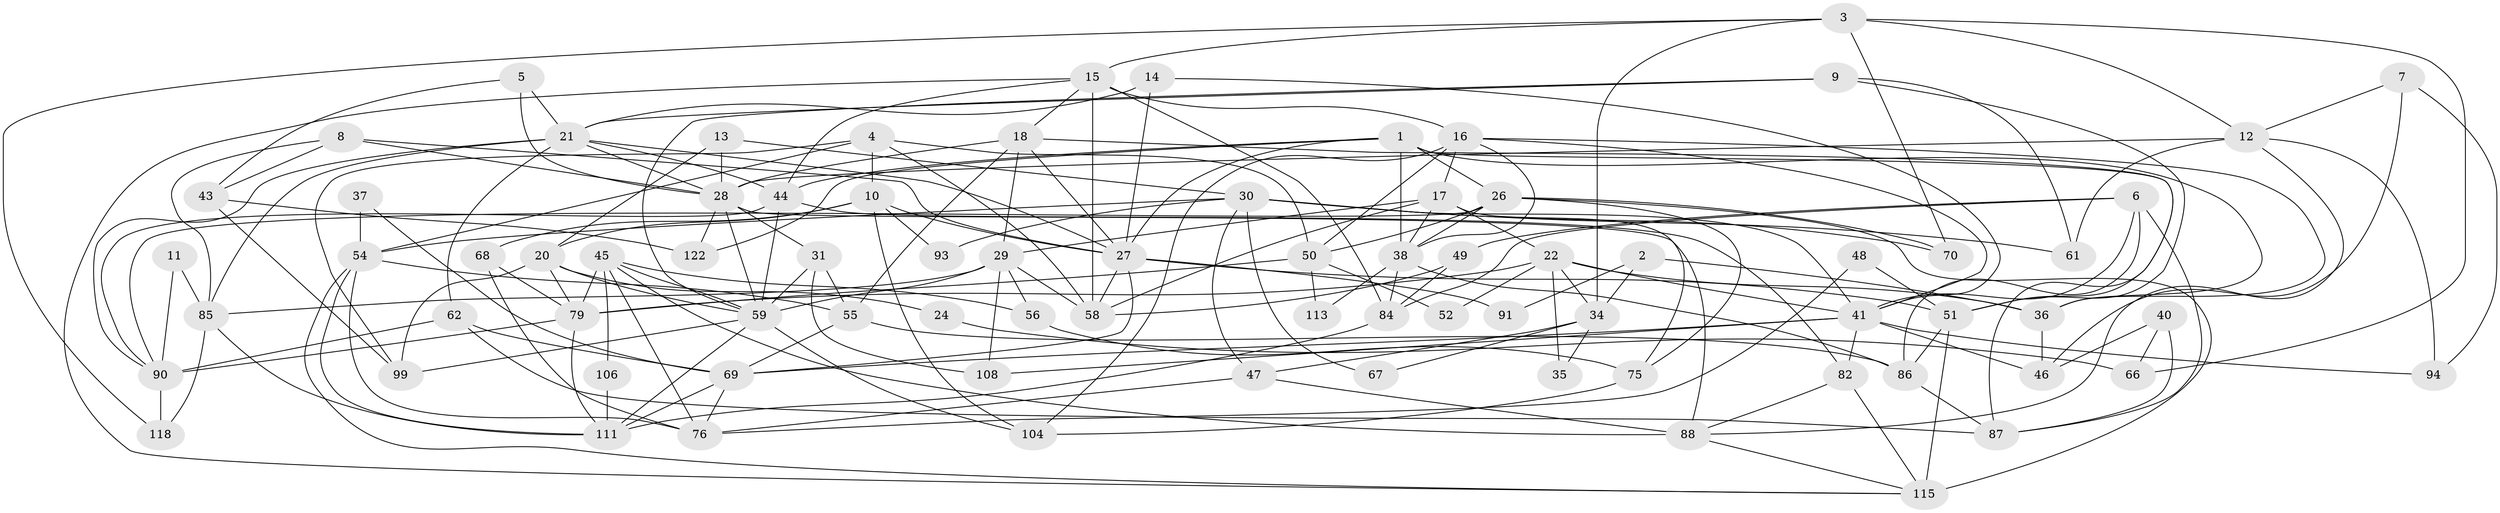 // original degree distribution, {4: 0.27049180327868855, 2: 0.12295081967213115, 3: 0.29508196721311475, 6: 0.05737704918032787, 5: 0.1885245901639344, 7: 0.03278688524590164, 9: 0.00819672131147541, 8: 0.02459016393442623}
// Generated by graph-tools (version 1.1) at 2025/41/03/06/25 10:41:55]
// undirected, 79 vertices, 193 edges
graph export_dot {
graph [start="1"]
  node [color=gray90,style=filled];
  1 [super="+78"];
  2;
  3 [super="+33"];
  4 [super="+64"];
  5 [super="+109"];
  6 [super="+71"];
  7 [super="+121"];
  8 [super="+19"];
  9;
  10 [super="+119"];
  11;
  12 [super="+42"];
  13;
  14;
  15 [super="+25"];
  16 [super="+23"];
  17;
  18 [super="+39"];
  20 [super="+80"];
  21 [super="+103"];
  22 [super="+73"];
  24;
  26 [super="+72"];
  27 [super="+120"];
  28 [super="+60"];
  29 [super="+105"];
  30 [super="+63"];
  31 [super="+32"];
  34 [super="+92"];
  35;
  36;
  37;
  38 [super="+65"];
  40;
  41 [super="+95"];
  43;
  44 [super="+112"];
  45 [super="+77"];
  46;
  47;
  48;
  49;
  50 [super="+114"];
  51 [super="+53"];
  52;
  54 [super="+57"];
  55 [super="+83"];
  56;
  58 [super="+101"];
  59 [super="+74"];
  61;
  62 [super="+102"];
  66;
  67;
  68;
  69 [super="+107"];
  70;
  75 [super="+97"];
  76 [super="+81"];
  79 [super="+98"];
  82;
  84 [super="+116"];
  85 [super="+110"];
  86 [super="+96"];
  87;
  88 [super="+89"];
  90 [super="+100"];
  91;
  93;
  94;
  99;
  104;
  106;
  108;
  111;
  113;
  115 [super="+117"];
  118;
  122;
  1 -- 27;
  1 -- 38;
  1 -- 36;
  1 -- 51;
  1 -- 122;
  1 -- 26;
  1 -- 44;
  2 -- 36;
  2 -- 34 [weight=2];
  2 -- 91;
  3 -- 118;
  3 -- 34;
  3 -- 66;
  3 -- 70;
  3 -- 12;
  3 -- 15;
  4 -- 10;
  4 -- 50;
  4 -- 58;
  4 -- 99;
  4 -- 54;
  5 -- 43;
  5 -- 21;
  5 -- 28;
  6 -- 87;
  6 -- 49;
  6 -- 41;
  6 -- 86;
  6 -- 84;
  7 -- 12;
  7 -- 46;
  7 -- 94;
  8 -- 43;
  8 -- 28;
  8 -- 27;
  8 -- 85;
  9 -- 59;
  9 -- 51;
  9 -- 21;
  9 -- 61;
  10 -- 104;
  10 -- 68;
  10 -- 20;
  10 -- 93;
  10 -- 27;
  11 -- 90;
  11 -- 85;
  12 -- 28;
  12 -- 94;
  12 -- 61;
  12 -- 88;
  13 -- 28;
  13 -- 20;
  13 -- 30;
  14 -- 21;
  14 -- 41;
  14 -- 27;
  15 -- 18;
  15 -- 16;
  15 -- 58;
  15 -- 84;
  15 -- 115;
  15 -- 44;
  16 -- 104;
  16 -- 36;
  16 -- 17;
  16 -- 38;
  16 -- 41;
  16 -- 50;
  17 -- 22;
  17 -- 29;
  17 -- 38;
  17 -- 58;
  17 -- 75;
  18 -- 87;
  18 -- 27;
  18 -- 28;
  18 -- 29;
  18 -- 55;
  20 -- 99;
  20 -- 24;
  20 -- 79;
  20 -- 59;
  21 -- 44;
  21 -- 85;
  21 -- 62;
  21 -- 90;
  21 -- 27;
  21 -- 28;
  22 -- 79;
  22 -- 35;
  22 -- 34;
  22 -- 36;
  22 -- 52;
  22 -- 41;
  24 -- 66;
  26 -- 70;
  26 -- 90;
  26 -- 115 [weight=2];
  26 -- 38;
  26 -- 75;
  26 -- 50;
  27 -- 51;
  27 -- 69;
  27 -- 91;
  27 -- 58;
  28 -- 122;
  28 -- 31;
  28 -- 88 [weight=2];
  28 -- 59;
  29 -- 58;
  29 -- 56;
  29 -- 85;
  29 -- 59;
  29 -- 108;
  30 -- 41;
  30 -- 47;
  30 -- 67;
  30 -- 93;
  30 -- 70;
  30 -- 61;
  30 -- 54;
  31 -- 108;
  31 -- 59;
  31 -- 55;
  34 -- 35;
  34 -- 67;
  34 -- 47;
  36 -- 46;
  37 -- 54;
  37 -- 69;
  38 -- 86 [weight=2];
  38 -- 84 [weight=2];
  38 -- 113;
  40 -- 87;
  40 -- 46;
  40 -- 66;
  41 -- 108;
  41 -- 82;
  41 -- 94;
  41 -- 46;
  41 -- 69;
  43 -- 99;
  43 -- 122;
  44 -- 82;
  44 -- 90;
  44 -- 59;
  45 -- 88;
  45 -- 56;
  45 -- 76;
  45 -- 79;
  45 -- 106;
  45 -- 59;
  47 -- 76;
  47 -- 88;
  48 -- 76;
  48 -- 51;
  49 -- 58;
  49 -- 84;
  50 -- 113;
  50 -- 79;
  50 -- 52;
  51 -- 86;
  51 -- 115 [weight=2];
  54 -- 115;
  54 -- 55;
  54 -- 76;
  54 -- 111;
  55 -- 86;
  55 -- 69;
  56 -- 75;
  59 -- 99;
  59 -- 111;
  59 -- 104;
  62 -- 87;
  62 -- 90 [weight=2];
  62 -- 69;
  68 -- 79;
  68 -- 76;
  69 -- 76;
  69 -- 111;
  75 -- 104;
  79 -- 90;
  79 -- 111;
  82 -- 115;
  82 -- 88;
  84 -- 111;
  85 -- 118;
  85 -- 111;
  86 -- 87;
  88 -- 115;
  90 -- 118;
  106 -- 111;
}

